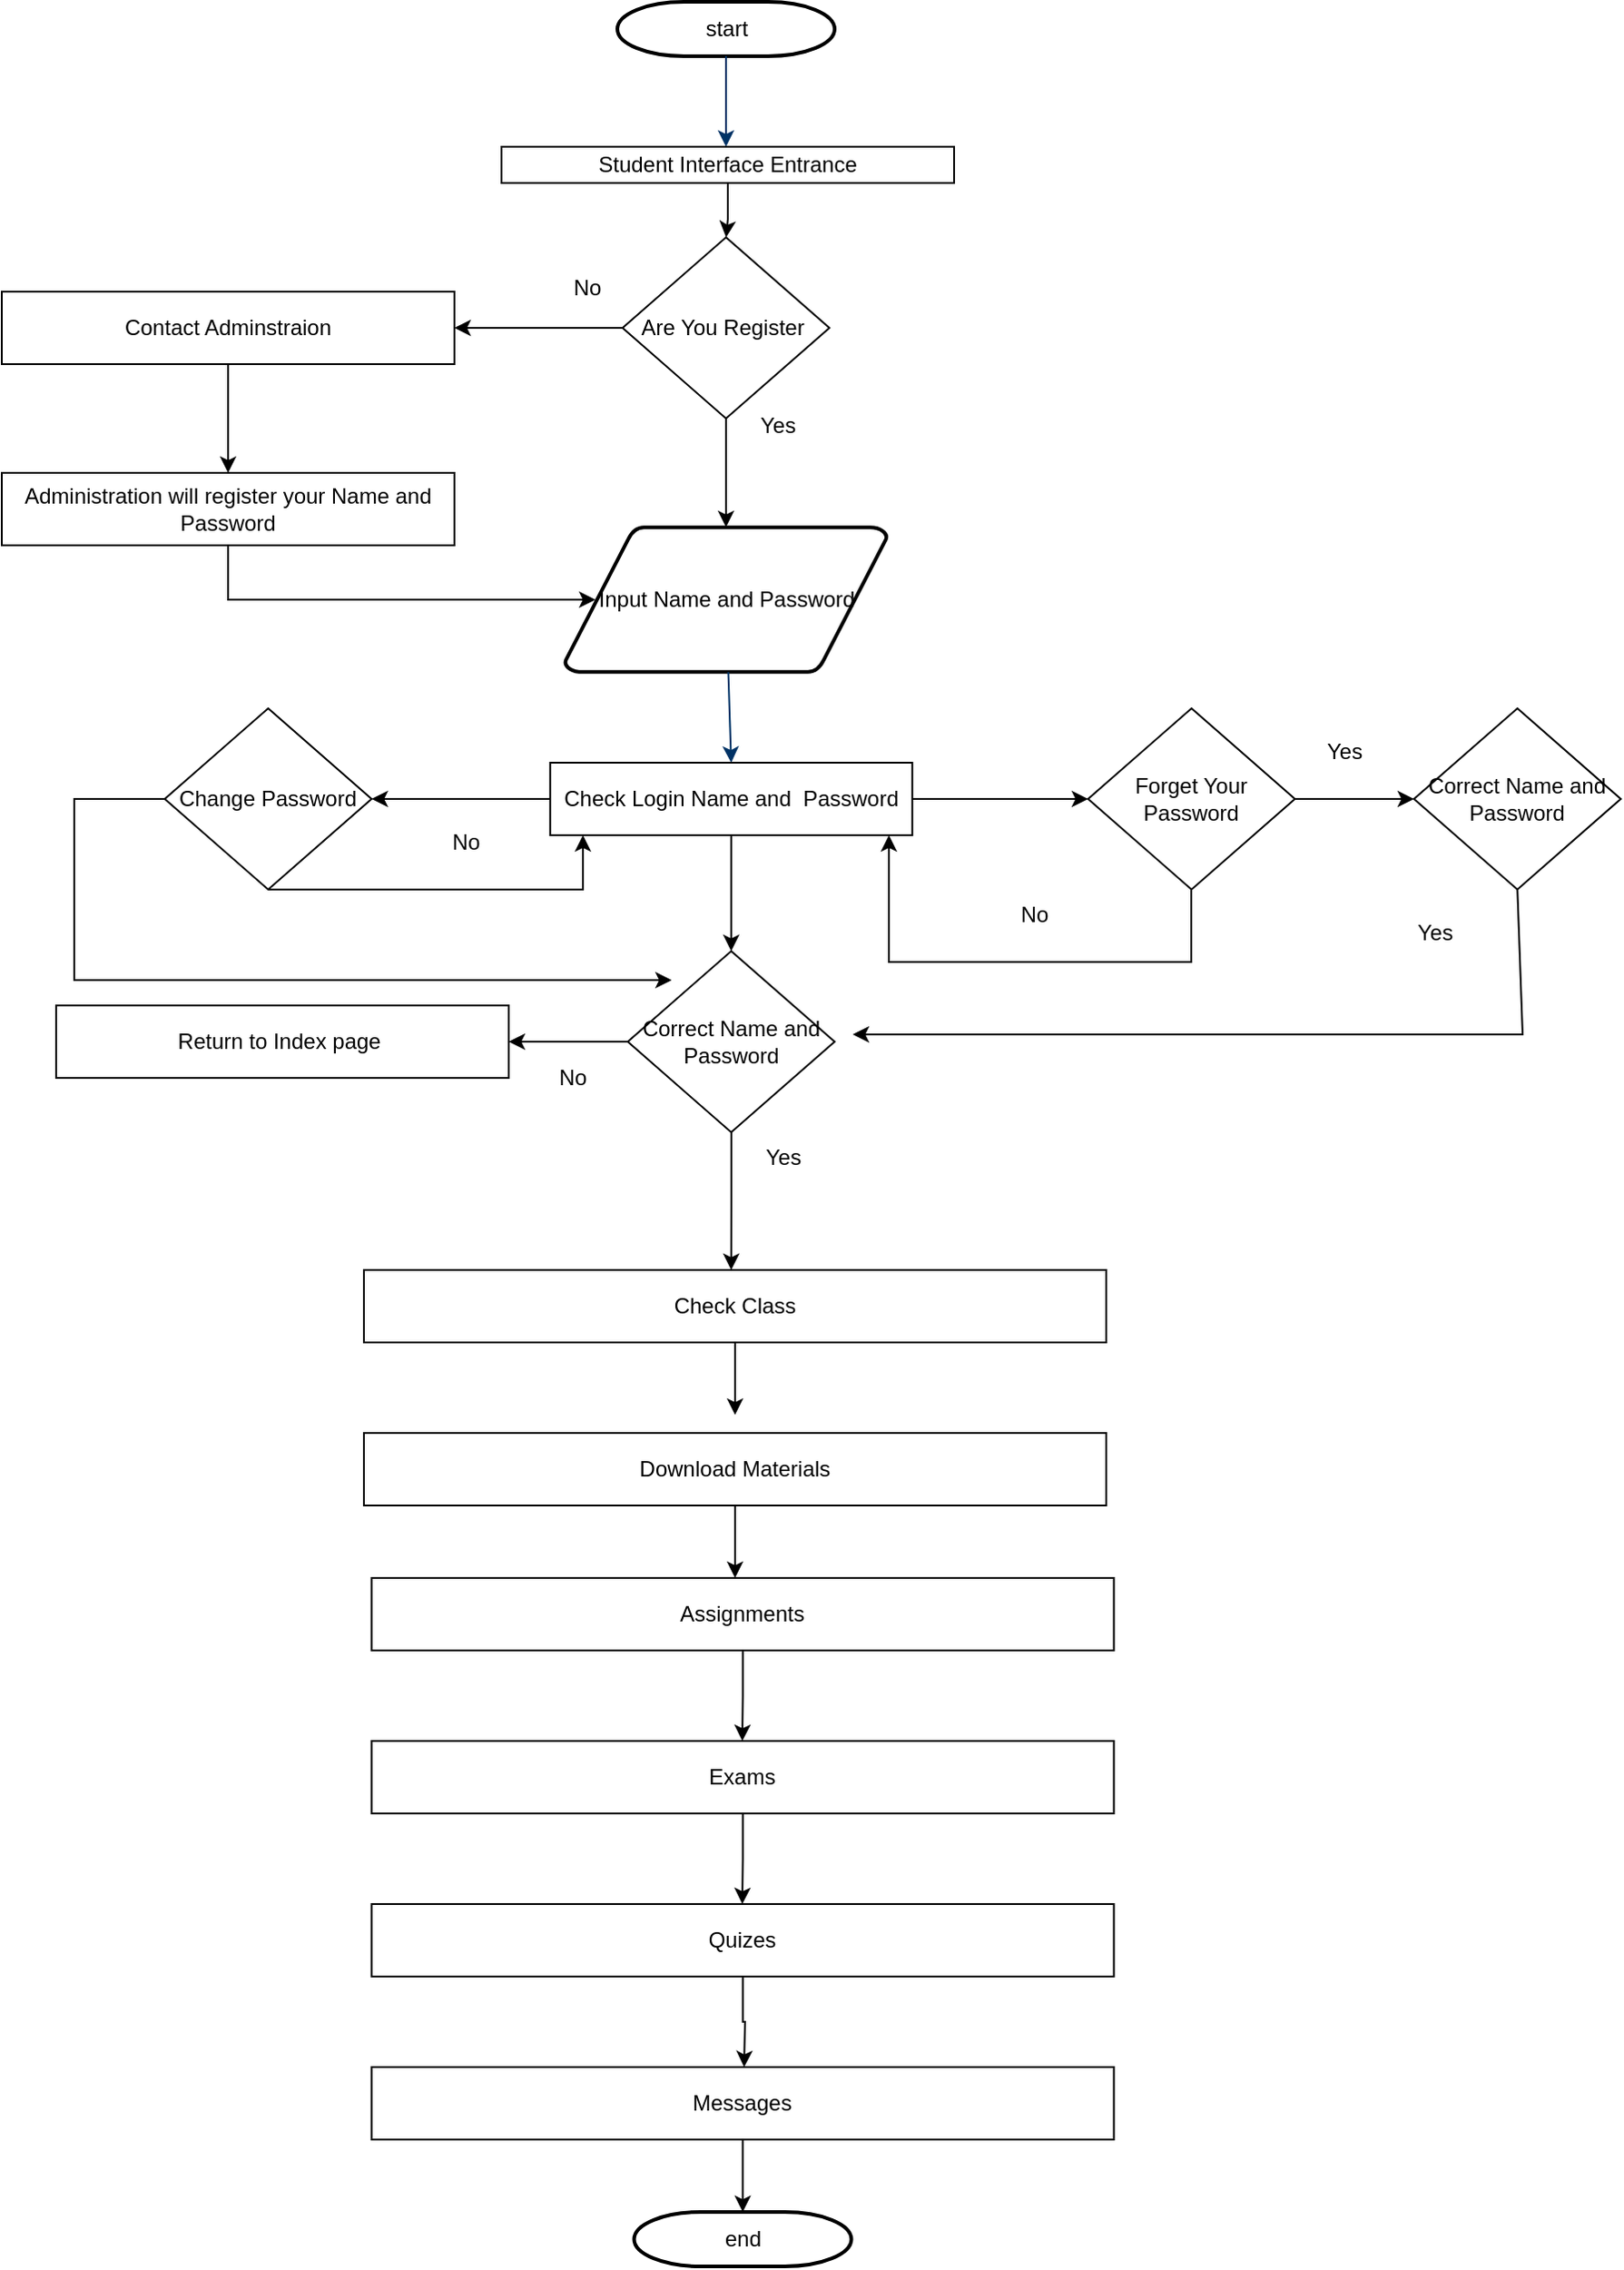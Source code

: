 <mxfile version="20.8.5" type="github">
  <diagram id="6a731a19-8d31-9384-78a2-239565b7b9f0" name="Page-1">
    <mxGraphModel dx="1878" dy="1849" grid="1" gridSize="10" guides="1" tooltips="1" connect="1" arrows="1" fold="1" page="1" pageScale="1" pageWidth="1169" pageHeight="827" background="none" math="0" shadow="0">
      <root>
        <mxCell id="0" />
        <mxCell id="1" parent="0" />
        <mxCell id="2" value="start" style="shape=mxgraph.flowchart.terminator;strokeWidth=2;gradientColor=none;gradientDirection=north;fontStyle=0;html=1;" parent="1" vertex="1">
          <mxGeometry x="610" y="-210" width="120" height="30" as="geometry" />
        </mxCell>
        <mxCell id="3" value="Input Name and Password" style="shape=mxgraph.flowchart.data;strokeWidth=2;gradientColor=none;gradientDirection=north;fontStyle=0;html=1;" parent="1" vertex="1">
          <mxGeometry x="581" y="80" width="178" height="80" as="geometry" />
        </mxCell>
        <mxCell id="7" style="fontStyle=1;strokeColor=#003366;strokeWidth=1;html=1;" parent="1" source="2" edge="1">
          <mxGeometry relative="1" as="geometry">
            <mxPoint x="670" y="-130" as="targetPoint" />
          </mxGeometry>
        </mxCell>
        <mxCell id="8" style="fontStyle=1;strokeColor=#003366;strokeWidth=1;html=1;entryX=0.5;entryY=0;entryDx=0;entryDy=0;" parent="1" source="3" target="Z4Uu8_ogNLf2Eh6c77ge-70" edge="1">
          <mxGeometry relative="1" as="geometry">
            <mxPoint x="671" y="190" as="targetPoint" />
          </mxGeometry>
        </mxCell>
        <mxCell id="11" value="Yes" style="text;fontStyle=0;html=1;strokeColor=none;gradientColor=none;fillColor=none;strokeWidth=2;" parent="1" vertex="1">
          <mxGeometry x="687.12" y="10" width="40" height="26" as="geometry" />
        </mxCell>
        <mxCell id="14" value="No" style="text;fontStyle=0;html=1;strokeColor=none;gradientColor=none;fillColor=none;strokeWidth=2;align=center;" parent="1" vertex="1">
          <mxGeometry x="572.87" y="-66" width="40" height="26" as="geometry" />
        </mxCell>
        <mxCell id="40" value="end" style="shape=mxgraph.flowchart.terminator;strokeWidth=2;gradientColor=none;gradientDirection=north;fontStyle=0;html=1;" parent="1" vertex="1">
          <mxGeometry x="619.25" y="1010" width="120" height="30" as="geometry" />
        </mxCell>
        <mxCell id="Z4Uu8_ogNLf2Eh6c77ge-61" style="edgeStyle=orthogonalEdgeStyle;rounded=0;orthogonalLoop=1;jettySize=auto;html=1;" edge="1" parent="1" source="Z4Uu8_ogNLf2Eh6c77ge-55" target="Z4Uu8_ogNLf2Eh6c77ge-60">
          <mxGeometry relative="1" as="geometry" />
        </mxCell>
        <mxCell id="Z4Uu8_ogNLf2Eh6c77ge-55" value="Student Interface Entrance" style="rounded=0;whiteSpace=wrap;html=1;" vertex="1" parent="1">
          <mxGeometry x="546" y="-130" width="250" height="20" as="geometry" />
        </mxCell>
        <mxCell id="Z4Uu8_ogNLf2Eh6c77ge-57" value="" style="endArrow=classic;html=1;rounded=0;" edge="1" parent="1">
          <mxGeometry width="50" height="50" relative="1" as="geometry">
            <mxPoint x="670" y="20" as="sourcePoint" />
            <mxPoint x="670" y="80" as="targetPoint" />
            <Array as="points">
              <mxPoint x="670" y="60" />
            </Array>
          </mxGeometry>
        </mxCell>
        <mxCell id="Z4Uu8_ogNLf2Eh6c77ge-95" style="edgeStyle=orthogonalEdgeStyle;rounded=0;orthogonalLoop=1;jettySize=auto;html=1;" edge="1" parent="1" source="Z4Uu8_ogNLf2Eh6c77ge-58">
          <mxGeometry relative="1" as="geometry">
            <mxPoint x="550" y="364.0" as="targetPoint" />
          </mxGeometry>
        </mxCell>
        <mxCell id="Z4Uu8_ogNLf2Eh6c77ge-99" style="edgeStyle=orthogonalEdgeStyle;rounded=0;orthogonalLoop=1;jettySize=auto;html=1;" edge="1" parent="1" source="Z4Uu8_ogNLf2Eh6c77ge-58">
          <mxGeometry relative="1" as="geometry">
            <mxPoint x="672.875" y="490" as="targetPoint" />
          </mxGeometry>
        </mxCell>
        <mxCell id="Z4Uu8_ogNLf2Eh6c77ge-58" value="Correct Name and Password" style="rhombus;whiteSpace=wrap;html=1;" vertex="1" parent="1">
          <mxGeometry x="615.75" y="314" width="114.25" height="100" as="geometry" />
        </mxCell>
        <mxCell id="Z4Uu8_ogNLf2Eh6c77ge-65" style="edgeStyle=orthogonalEdgeStyle;rounded=0;orthogonalLoop=1;jettySize=auto;html=1;entryX=1;entryY=0.5;entryDx=0;entryDy=0;" edge="1" parent="1" source="Z4Uu8_ogNLf2Eh6c77ge-60" target="Z4Uu8_ogNLf2Eh6c77ge-64">
          <mxGeometry relative="1" as="geometry" />
        </mxCell>
        <mxCell id="Z4Uu8_ogNLf2Eh6c77ge-60" value="Are You Register&amp;nbsp;" style="rhombus;whiteSpace=wrap;html=1;" vertex="1" parent="1">
          <mxGeometry x="612.87" y="-80" width="114.25" height="100" as="geometry" />
        </mxCell>
        <mxCell id="Z4Uu8_ogNLf2Eh6c77ge-67" style="edgeStyle=orthogonalEdgeStyle;rounded=0;orthogonalLoop=1;jettySize=auto;html=1;entryX=0.095;entryY=0.5;entryDx=0;entryDy=0;entryPerimeter=0;" edge="1" parent="1" source="Z4Uu8_ogNLf2Eh6c77ge-62" target="3">
          <mxGeometry relative="1" as="geometry">
            <mxPoint x="500" y="130" as="targetPoint" />
            <Array as="points">
              <mxPoint x="395" y="120" />
            </Array>
          </mxGeometry>
        </mxCell>
        <mxCell id="Z4Uu8_ogNLf2Eh6c77ge-62" value="Administration will register your Name and Password" style="rounded=0;whiteSpace=wrap;html=1;" vertex="1" parent="1">
          <mxGeometry x="270" y="50" width="250" height="40" as="geometry" />
        </mxCell>
        <mxCell id="Z4Uu8_ogNLf2Eh6c77ge-66" style="edgeStyle=orthogonalEdgeStyle;rounded=0;orthogonalLoop=1;jettySize=auto;html=1;entryX=0.5;entryY=0;entryDx=0;entryDy=0;" edge="1" parent="1" source="Z4Uu8_ogNLf2Eh6c77ge-64" target="Z4Uu8_ogNLf2Eh6c77ge-62">
          <mxGeometry relative="1" as="geometry" />
        </mxCell>
        <mxCell id="Z4Uu8_ogNLf2Eh6c77ge-64" value="Contact Adminstraion" style="rounded=0;whiteSpace=wrap;html=1;" vertex="1" parent="1">
          <mxGeometry x="270" y="-50" width="250" height="40" as="geometry" />
        </mxCell>
        <mxCell id="Z4Uu8_ogNLf2Eh6c77ge-72" style="edgeStyle=orthogonalEdgeStyle;rounded=0;orthogonalLoop=1;jettySize=auto;html=1;entryX=0.5;entryY=0;entryDx=0;entryDy=0;" edge="1" parent="1" source="Z4Uu8_ogNLf2Eh6c77ge-70" target="Z4Uu8_ogNLf2Eh6c77ge-58">
          <mxGeometry relative="1" as="geometry" />
        </mxCell>
        <mxCell id="Z4Uu8_ogNLf2Eh6c77ge-82" style="edgeStyle=orthogonalEdgeStyle;rounded=0;orthogonalLoop=1;jettySize=auto;html=1;entryX=1;entryY=0.5;entryDx=0;entryDy=0;" edge="1" parent="1" source="Z4Uu8_ogNLf2Eh6c77ge-70" target="Z4Uu8_ogNLf2Eh6c77ge-77">
          <mxGeometry relative="1" as="geometry" />
        </mxCell>
        <mxCell id="Z4Uu8_ogNLf2Eh6c77ge-83" style="edgeStyle=orthogonalEdgeStyle;rounded=0;orthogonalLoop=1;jettySize=auto;html=1;entryX=0;entryY=0.5;entryDx=0;entryDy=0;" edge="1" parent="1" source="Z4Uu8_ogNLf2Eh6c77ge-70" target="Z4Uu8_ogNLf2Eh6c77ge-78">
          <mxGeometry relative="1" as="geometry" />
        </mxCell>
        <mxCell id="Z4Uu8_ogNLf2Eh6c77ge-70" value="Check Login Name and&amp;nbsp; Password" style="rounded=0;whiteSpace=wrap;html=1;" vertex="1" parent="1">
          <mxGeometry x="572.88" y="210" width="200" height="40" as="geometry" />
        </mxCell>
        <mxCell id="Z4Uu8_ogNLf2Eh6c77ge-77" value="Change Password" style="rhombus;whiteSpace=wrap;html=1;" vertex="1" parent="1">
          <mxGeometry x="360" y="180" width="114.25" height="100" as="geometry" />
        </mxCell>
        <mxCell id="Z4Uu8_ogNLf2Eh6c77ge-80" style="edgeStyle=orthogonalEdgeStyle;rounded=0;orthogonalLoop=1;jettySize=auto;html=1;entryX=0;entryY=0.5;entryDx=0;entryDy=0;" edge="1" parent="1" source="Z4Uu8_ogNLf2Eh6c77ge-78" target="Z4Uu8_ogNLf2Eh6c77ge-79">
          <mxGeometry relative="1" as="geometry" />
        </mxCell>
        <mxCell id="Z4Uu8_ogNLf2Eh6c77ge-78" value="Forget Your Password" style="rhombus;whiteSpace=wrap;html=1;" vertex="1" parent="1">
          <mxGeometry x="870" y="180" width="114.25" height="100" as="geometry" />
        </mxCell>
        <mxCell id="Z4Uu8_ogNLf2Eh6c77ge-79" value="Correct Name and Password" style="rhombus;whiteSpace=wrap;html=1;" vertex="1" parent="1">
          <mxGeometry x="1050" y="180" width="114.25" height="100" as="geometry" />
        </mxCell>
        <mxCell id="Z4Uu8_ogNLf2Eh6c77ge-84" value="" style="endArrow=classic;html=1;rounded=0;" edge="1" parent="1">
          <mxGeometry width="50" height="50" relative="1" as="geometry">
            <mxPoint x="927" y="280" as="sourcePoint" />
            <mxPoint x="760" y="250" as="targetPoint" />
            <Array as="points">
              <mxPoint x="927" y="320" />
              <mxPoint x="760" y="320" />
            </Array>
          </mxGeometry>
        </mxCell>
        <mxCell id="Z4Uu8_ogNLf2Eh6c77ge-85" value="No" style="text;fontStyle=0;html=1;strokeColor=none;gradientColor=none;fillColor=none;strokeWidth=2;align=center;" vertex="1" parent="1">
          <mxGeometry x="820" y="280" width="40" height="26" as="geometry" />
        </mxCell>
        <mxCell id="Z4Uu8_ogNLf2Eh6c77ge-86" value="Yes" style="text;fontStyle=0;html=1;strokeColor=none;gradientColor=none;fillColor=none;strokeWidth=2;" vertex="1" parent="1">
          <mxGeometry x="1000" y="190" width="32.88" height="26" as="geometry" />
        </mxCell>
        <mxCell id="Z4Uu8_ogNLf2Eh6c77ge-87" value="Yes" style="text;fontStyle=0;html=1;strokeColor=none;gradientColor=none;fillColor=none;strokeWidth=2;" vertex="1" parent="1">
          <mxGeometry x="1050" y="290" width="40" height="26" as="geometry" />
        </mxCell>
        <mxCell id="Z4Uu8_ogNLf2Eh6c77ge-90" value="" style="endArrow=classic;html=1;rounded=0;exitX=0.5;exitY=1;exitDx=0;exitDy=0;" edge="1" parent="1" source="Z4Uu8_ogNLf2Eh6c77ge-77">
          <mxGeometry width="50" height="50" relative="1" as="geometry">
            <mxPoint x="490" y="250" as="sourcePoint" />
            <mxPoint x="591" y="250" as="targetPoint" />
            <Array as="points">
              <mxPoint x="591" y="280" />
            </Array>
          </mxGeometry>
        </mxCell>
        <mxCell id="Z4Uu8_ogNLf2Eh6c77ge-91" value="No" style="text;fontStyle=0;html=1;strokeColor=none;gradientColor=none;fillColor=none;strokeWidth=2;align=center;" vertex="1" parent="1">
          <mxGeometry x="506" y="240" width="40" height="26" as="geometry" />
        </mxCell>
        <mxCell id="Z4Uu8_ogNLf2Eh6c77ge-92" value="" style="endArrow=classic;html=1;rounded=0;exitX=0;exitY=0.5;exitDx=0;exitDy=0;" edge="1" parent="1" source="Z4Uu8_ogNLf2Eh6c77ge-77">
          <mxGeometry width="50" height="50" relative="1" as="geometry">
            <mxPoint x="300" y="220" as="sourcePoint" />
            <mxPoint x="640" y="330" as="targetPoint" />
            <Array as="points">
              <mxPoint x="310" y="230" />
              <mxPoint x="310" y="330" />
            </Array>
          </mxGeometry>
        </mxCell>
        <mxCell id="Z4Uu8_ogNLf2Eh6c77ge-93" value="" style="endArrow=classic;html=1;rounded=0;exitX=0.5;exitY=1;exitDx=0;exitDy=0;" edge="1" parent="1" source="Z4Uu8_ogNLf2Eh6c77ge-79">
          <mxGeometry width="50" height="50" relative="1" as="geometry">
            <mxPoint x="1130" y="420" as="sourcePoint" />
            <mxPoint x="740" y="360" as="targetPoint" />
            <Array as="points">
              <mxPoint x="1110" y="360" />
            </Array>
          </mxGeometry>
        </mxCell>
        <mxCell id="Z4Uu8_ogNLf2Eh6c77ge-94" value="Yes" style="text;fontStyle=0;html=1;strokeColor=none;gradientColor=none;fillColor=none;strokeWidth=2;" vertex="1" parent="1">
          <mxGeometry x="690" y="414" width="40" height="26" as="geometry" />
        </mxCell>
        <mxCell id="Z4Uu8_ogNLf2Eh6c77ge-96" value="No" style="text;fontStyle=0;html=1;strokeColor=none;gradientColor=none;fillColor=none;strokeWidth=2;align=center;" vertex="1" parent="1">
          <mxGeometry x="565" y="370" width="40" height="26" as="geometry" />
        </mxCell>
        <mxCell id="Z4Uu8_ogNLf2Eh6c77ge-97" value="Return to Index page&amp;nbsp;" style="rounded=0;whiteSpace=wrap;html=1;" vertex="1" parent="1">
          <mxGeometry x="300" y="344" width="250" height="40" as="geometry" />
        </mxCell>
        <mxCell id="Z4Uu8_ogNLf2Eh6c77ge-106" style="edgeStyle=orthogonalEdgeStyle;rounded=0;orthogonalLoop=1;jettySize=auto;html=1;" edge="1" parent="1" source="Z4Uu8_ogNLf2Eh6c77ge-98">
          <mxGeometry relative="1" as="geometry">
            <mxPoint x="675" y="570" as="targetPoint" />
          </mxGeometry>
        </mxCell>
        <mxCell id="Z4Uu8_ogNLf2Eh6c77ge-98" value="Check Class" style="rounded=0;whiteSpace=wrap;html=1;" vertex="1" parent="1">
          <mxGeometry x="470" y="490" width="410" height="40" as="geometry" />
        </mxCell>
        <mxCell id="Z4Uu8_ogNLf2Eh6c77ge-107" style="edgeStyle=orthogonalEdgeStyle;rounded=0;orthogonalLoop=1;jettySize=auto;html=1;" edge="1" parent="1" source="Z4Uu8_ogNLf2Eh6c77ge-100">
          <mxGeometry relative="1" as="geometry">
            <mxPoint x="675" y="660" as="targetPoint" />
          </mxGeometry>
        </mxCell>
        <mxCell id="Z4Uu8_ogNLf2Eh6c77ge-100" value="Download Materials" style="rounded=0;whiteSpace=wrap;html=1;" vertex="1" parent="1">
          <mxGeometry x="470" y="580" width="410" height="40" as="geometry" />
        </mxCell>
        <mxCell id="Z4Uu8_ogNLf2Eh6c77ge-113" style="edgeStyle=orthogonalEdgeStyle;rounded=0;orthogonalLoop=1;jettySize=auto;html=1;" edge="1" parent="1" source="Z4Uu8_ogNLf2Eh6c77ge-101">
          <mxGeometry relative="1" as="geometry">
            <mxPoint x="680" y="930" as="targetPoint" />
          </mxGeometry>
        </mxCell>
        <mxCell id="Z4Uu8_ogNLf2Eh6c77ge-101" value="Quizes" style="rounded=0;whiteSpace=wrap;html=1;" vertex="1" parent="1">
          <mxGeometry x="474.25" y="840" width="410" height="40" as="geometry" />
        </mxCell>
        <mxCell id="Z4Uu8_ogNLf2Eh6c77ge-111" style="edgeStyle=orthogonalEdgeStyle;rounded=0;orthogonalLoop=1;jettySize=auto;html=1;" edge="1" parent="1" source="Z4Uu8_ogNLf2Eh6c77ge-102">
          <mxGeometry relative="1" as="geometry">
            <mxPoint x="679" y="750" as="targetPoint" />
          </mxGeometry>
        </mxCell>
        <mxCell id="Z4Uu8_ogNLf2Eh6c77ge-102" value="Assignments" style="rounded=0;whiteSpace=wrap;html=1;" vertex="1" parent="1">
          <mxGeometry x="474.25" y="660" width="410" height="40" as="geometry" />
        </mxCell>
        <mxCell id="Z4Uu8_ogNLf2Eh6c77ge-112" style="edgeStyle=orthogonalEdgeStyle;rounded=0;orthogonalLoop=1;jettySize=auto;html=1;" edge="1" parent="1" source="Z4Uu8_ogNLf2Eh6c77ge-103">
          <mxGeometry relative="1" as="geometry">
            <mxPoint x="679" y="840" as="targetPoint" />
          </mxGeometry>
        </mxCell>
        <mxCell id="Z4Uu8_ogNLf2Eh6c77ge-103" value="Exams" style="rounded=0;whiteSpace=wrap;html=1;" vertex="1" parent="1">
          <mxGeometry x="474.25" y="750" width="410" height="40" as="geometry" />
        </mxCell>
        <mxCell id="Z4Uu8_ogNLf2Eh6c77ge-114" style="edgeStyle=orthogonalEdgeStyle;rounded=0;orthogonalLoop=1;jettySize=auto;html=1;entryX=0.5;entryY=0;entryDx=0;entryDy=0;entryPerimeter=0;" edge="1" parent="1" source="Z4Uu8_ogNLf2Eh6c77ge-104" target="40">
          <mxGeometry relative="1" as="geometry" />
        </mxCell>
        <mxCell id="Z4Uu8_ogNLf2Eh6c77ge-104" value="Messages" style="rounded=0;whiteSpace=wrap;html=1;" vertex="1" parent="1">
          <mxGeometry x="474.25" y="930" width="410" height="40" as="geometry" />
        </mxCell>
      </root>
    </mxGraphModel>
  </diagram>
</mxfile>
